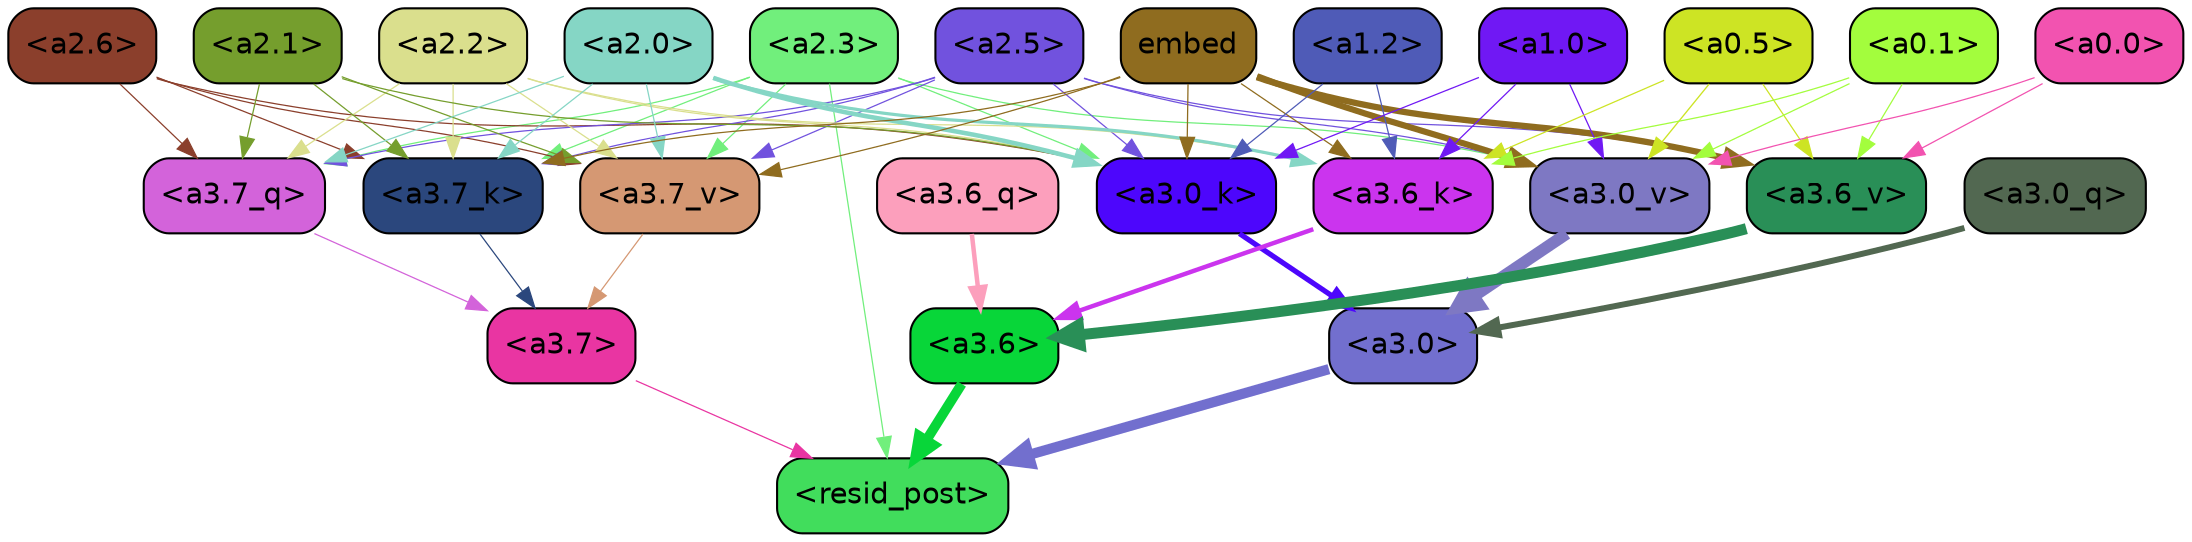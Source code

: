 strict digraph "" {
	graph [bgcolor=transparent,
		layout=dot,
		overlap=false,
		splines=true
	];
	"<a3.7>"	[color=black,
		fillcolor="#e935a2",
		fontname=Helvetica,
		shape=box,
		style="filled, rounded"];
	"<resid_post>"	[color=black,
		fillcolor="#41dd5c",
		fontname=Helvetica,
		shape=box,
		style="filled, rounded"];
	"<a3.7>" -> "<resid_post>"	[color="#e935a2",
		penwidth=0.6];
	"<a3.6>"	[color=black,
		fillcolor="#08d639",
		fontname=Helvetica,
		shape=box,
		style="filled, rounded"];
	"<a3.6>" -> "<resid_post>"	[color="#08d639",
		penwidth=4.753257989883423];
	"<a3.0>"	[color=black,
		fillcolor="#726fce",
		fontname=Helvetica,
		shape=box,
		style="filled, rounded"];
	"<a3.0>" -> "<resid_post>"	[color="#726fce",
		penwidth=4.90053927898407];
	"<a2.3>"	[color=black,
		fillcolor="#71ef7c",
		fontname=Helvetica,
		shape=box,
		style="filled, rounded"];
	"<a2.3>" -> "<resid_post>"	[color="#71ef7c",
		penwidth=0.6];
	"<a3.7_q>"	[color=black,
		fillcolor="#d363da",
		fontname=Helvetica,
		shape=box,
		style="filled, rounded"];
	"<a2.3>" -> "<a3.7_q>"	[color="#71ef7c",
		penwidth=0.6];
	"<a3.7_k>"	[color=black,
		fillcolor="#2b477d",
		fontname=Helvetica,
		shape=box,
		style="filled, rounded"];
	"<a2.3>" -> "<a3.7_k>"	[color="#71ef7c",
		penwidth=0.6];
	"<a3.0_k>"	[color=black,
		fillcolor="#4d06fc",
		fontname=Helvetica,
		shape=box,
		style="filled, rounded"];
	"<a2.3>" -> "<a3.0_k>"	[color="#71ef7c",
		penwidth=0.6];
	"<a3.7_v>"	[color=black,
		fillcolor="#d59873",
		fontname=Helvetica,
		shape=box,
		style="filled, rounded"];
	"<a2.3>" -> "<a3.7_v>"	[color="#71ef7c",
		penwidth=0.6];
	"<a3.0_v>"	[color=black,
		fillcolor="#7e78c3",
		fontname=Helvetica,
		shape=box,
		style="filled, rounded"];
	"<a2.3>" -> "<a3.0_v>"	[color="#71ef7c",
		penwidth=0.6];
	"<a3.7_q>" -> "<a3.7>"	[color="#d363da",
		penwidth=0.6];
	"<a3.6_q>"	[color=black,
		fillcolor="#fc9fbc",
		fontname=Helvetica,
		shape=box,
		style="filled, rounded"];
	"<a3.6_q>" -> "<a3.6>"	[color="#fc9fbc",
		penwidth=2.160832464694977];
	"<a3.0_q>"	[color=black,
		fillcolor="#526851",
		fontname=Helvetica,
		shape=box,
		style="filled, rounded"];
	"<a3.0_q>" -> "<a3.0>"	[color="#526851",
		penwidth=2.870753765106201];
	"<a3.7_k>" -> "<a3.7>"	[color="#2b477d",
		penwidth=0.6];
	"<a3.6_k>"	[color=black,
		fillcolor="#cb34ee",
		fontname=Helvetica,
		shape=box,
		style="filled, rounded"];
	"<a3.6_k>" -> "<a3.6>"	[color="#cb34ee",
		penwidth=2.13908451795578];
	"<a3.0_k>" -> "<a3.0>"	[color="#4d06fc",
		penwidth=2.520303964614868];
	"<a3.7_v>" -> "<a3.7>"	[color="#d59873",
		penwidth=0.6];
	"<a3.6_v>"	[color=black,
		fillcolor="#298f57",
		fontname=Helvetica,
		shape=box,
		style="filled, rounded"];
	"<a3.6_v>" -> "<a3.6>"	[color="#298f57",
		penwidth=5.297133803367615];
	"<a3.0_v>" -> "<a3.0>"	[color="#7e78c3",
		penwidth=5.680712580680847];
	"<a2.6>"	[color=black,
		fillcolor="#8b3f2c",
		fontname=Helvetica,
		shape=box,
		style="filled, rounded"];
	"<a2.6>" -> "<a3.7_q>"	[color="#8b3f2c",
		penwidth=0.6];
	"<a2.6>" -> "<a3.7_k>"	[color="#8b3f2c",
		penwidth=0.6];
	"<a2.6>" -> "<a3.0_k>"	[color="#8b3f2c",
		penwidth=0.6];
	"<a2.6>" -> "<a3.7_v>"	[color="#8b3f2c",
		penwidth=0.6];
	"<a2.5>"	[color=black,
		fillcolor="#7152de",
		fontname=Helvetica,
		shape=box,
		style="filled, rounded"];
	"<a2.5>" -> "<a3.7_q>"	[color="#7152de",
		penwidth=0.6];
	"<a2.5>" -> "<a3.7_k>"	[color="#7152de",
		penwidth=0.6];
	"<a2.5>" -> "<a3.0_k>"	[color="#7152de",
		penwidth=0.6];
	"<a2.5>" -> "<a3.7_v>"	[color="#7152de",
		penwidth=0.6];
	"<a2.5>" -> "<a3.6_v>"	[color="#7152de",
		penwidth=0.6];
	"<a2.5>" -> "<a3.0_v>"	[color="#7152de",
		penwidth=0.6];
	"<a2.2>"	[color=black,
		fillcolor="#dadf8d",
		fontname=Helvetica,
		shape=box,
		style="filled, rounded"];
	"<a2.2>" -> "<a3.7_q>"	[color="#dadf8d",
		penwidth=0.6];
	"<a2.2>" -> "<a3.7_k>"	[color="#dadf8d",
		penwidth=0.6];
	"<a2.2>" -> "<a3.6_k>"	[color="#dadf8d",
		penwidth=0.6];
	"<a2.2>" -> "<a3.0_k>"	[color="#dadf8d",
		penwidth=0.6];
	"<a2.2>" -> "<a3.7_v>"	[color="#dadf8d",
		penwidth=0.6];
	"<a2.1>"	[color=black,
		fillcolor="#759e2d",
		fontname=Helvetica,
		shape=box,
		style="filled, rounded"];
	"<a2.1>" -> "<a3.7_q>"	[color="#759e2d",
		penwidth=0.6];
	"<a2.1>" -> "<a3.7_k>"	[color="#759e2d",
		penwidth=0.6];
	"<a2.1>" -> "<a3.0_k>"	[color="#759e2d",
		penwidth=0.6];
	"<a2.1>" -> "<a3.7_v>"	[color="#759e2d",
		penwidth=0.6];
	"<a2.0>"	[color=black,
		fillcolor="#85d6c5",
		fontname=Helvetica,
		shape=box,
		style="filled, rounded"];
	"<a2.0>" -> "<a3.7_q>"	[color="#85d6c5",
		penwidth=0.6];
	"<a2.0>" -> "<a3.7_k>"	[color="#85d6c5",
		penwidth=0.6];
	"<a2.0>" -> "<a3.6_k>"	[color="#85d6c5",
		penwidth=1.5348684191703796];
	"<a2.0>" -> "<a3.0_k>"	[color="#85d6c5",
		penwidth=2.172017753124237];
	"<a2.0>" -> "<a3.7_v>"	[color="#85d6c5",
		penwidth=0.6];
	embed	[color=black,
		fillcolor="#8f6c1f",
		fontname=Helvetica,
		shape=box,
		style="filled, rounded"];
	embed -> "<a3.7_k>"	[color="#8f6c1f",
		penwidth=0.6];
	embed -> "<a3.6_k>"	[color="#8f6c1f",
		penwidth=0.6];
	embed -> "<a3.0_k>"	[color="#8f6c1f",
		penwidth=0.6117386221885681];
	embed -> "<a3.7_v>"	[color="#8f6c1f",
		penwidth=0.6];
	embed -> "<a3.6_v>"	[color="#8f6c1f",
		penwidth=3.0186105966567993];
	embed -> "<a3.0_v>"	[color="#8f6c1f",
		penwidth=2.969020187854767];
	"<a1.2>"	[color=black,
		fillcolor="#4f5bb7",
		fontname=Helvetica,
		shape=box,
		style="filled, rounded"];
	"<a1.2>" -> "<a3.6_k>"	[color="#4f5bb7",
		penwidth=0.6];
	"<a1.2>" -> "<a3.0_k>"	[color="#4f5bb7",
		penwidth=0.6];
	"<a1.0>"	[color=black,
		fillcolor="#7018f4",
		fontname=Helvetica,
		shape=box,
		style="filled, rounded"];
	"<a1.0>" -> "<a3.6_k>"	[color="#7018f4",
		penwidth=0.6];
	"<a1.0>" -> "<a3.0_k>"	[color="#7018f4",
		penwidth=0.6];
	"<a1.0>" -> "<a3.0_v>"	[color="#7018f4",
		penwidth=0.6];
	"<a0.5>"	[color=black,
		fillcolor="#cde424",
		fontname=Helvetica,
		shape=box,
		style="filled, rounded"];
	"<a0.5>" -> "<a3.6_k>"	[color="#cde424",
		penwidth=0.6];
	"<a0.5>" -> "<a3.6_v>"	[color="#cde424",
		penwidth=0.6];
	"<a0.5>" -> "<a3.0_v>"	[color="#cde424",
		penwidth=0.6409564018249512];
	"<a0.1>"	[color=black,
		fillcolor="#a3fd3d",
		fontname=Helvetica,
		shape=box,
		style="filled, rounded"];
	"<a0.1>" -> "<a3.6_k>"	[color="#a3fd3d",
		penwidth=0.6];
	"<a0.1>" -> "<a3.6_v>"	[color="#a3fd3d",
		penwidth=0.6];
	"<a0.1>" -> "<a3.0_v>"	[color="#a3fd3d",
		penwidth=0.6];
	"<a0.0>"	[color=black,
		fillcolor="#f253b0",
		fontname=Helvetica,
		shape=box,
		style="filled, rounded"];
	"<a0.0>" -> "<a3.6_v>"	[color="#f253b0",
		penwidth=0.6];
	"<a0.0>" -> "<a3.0_v>"	[color="#f253b0",
		penwidth=0.6];
}
